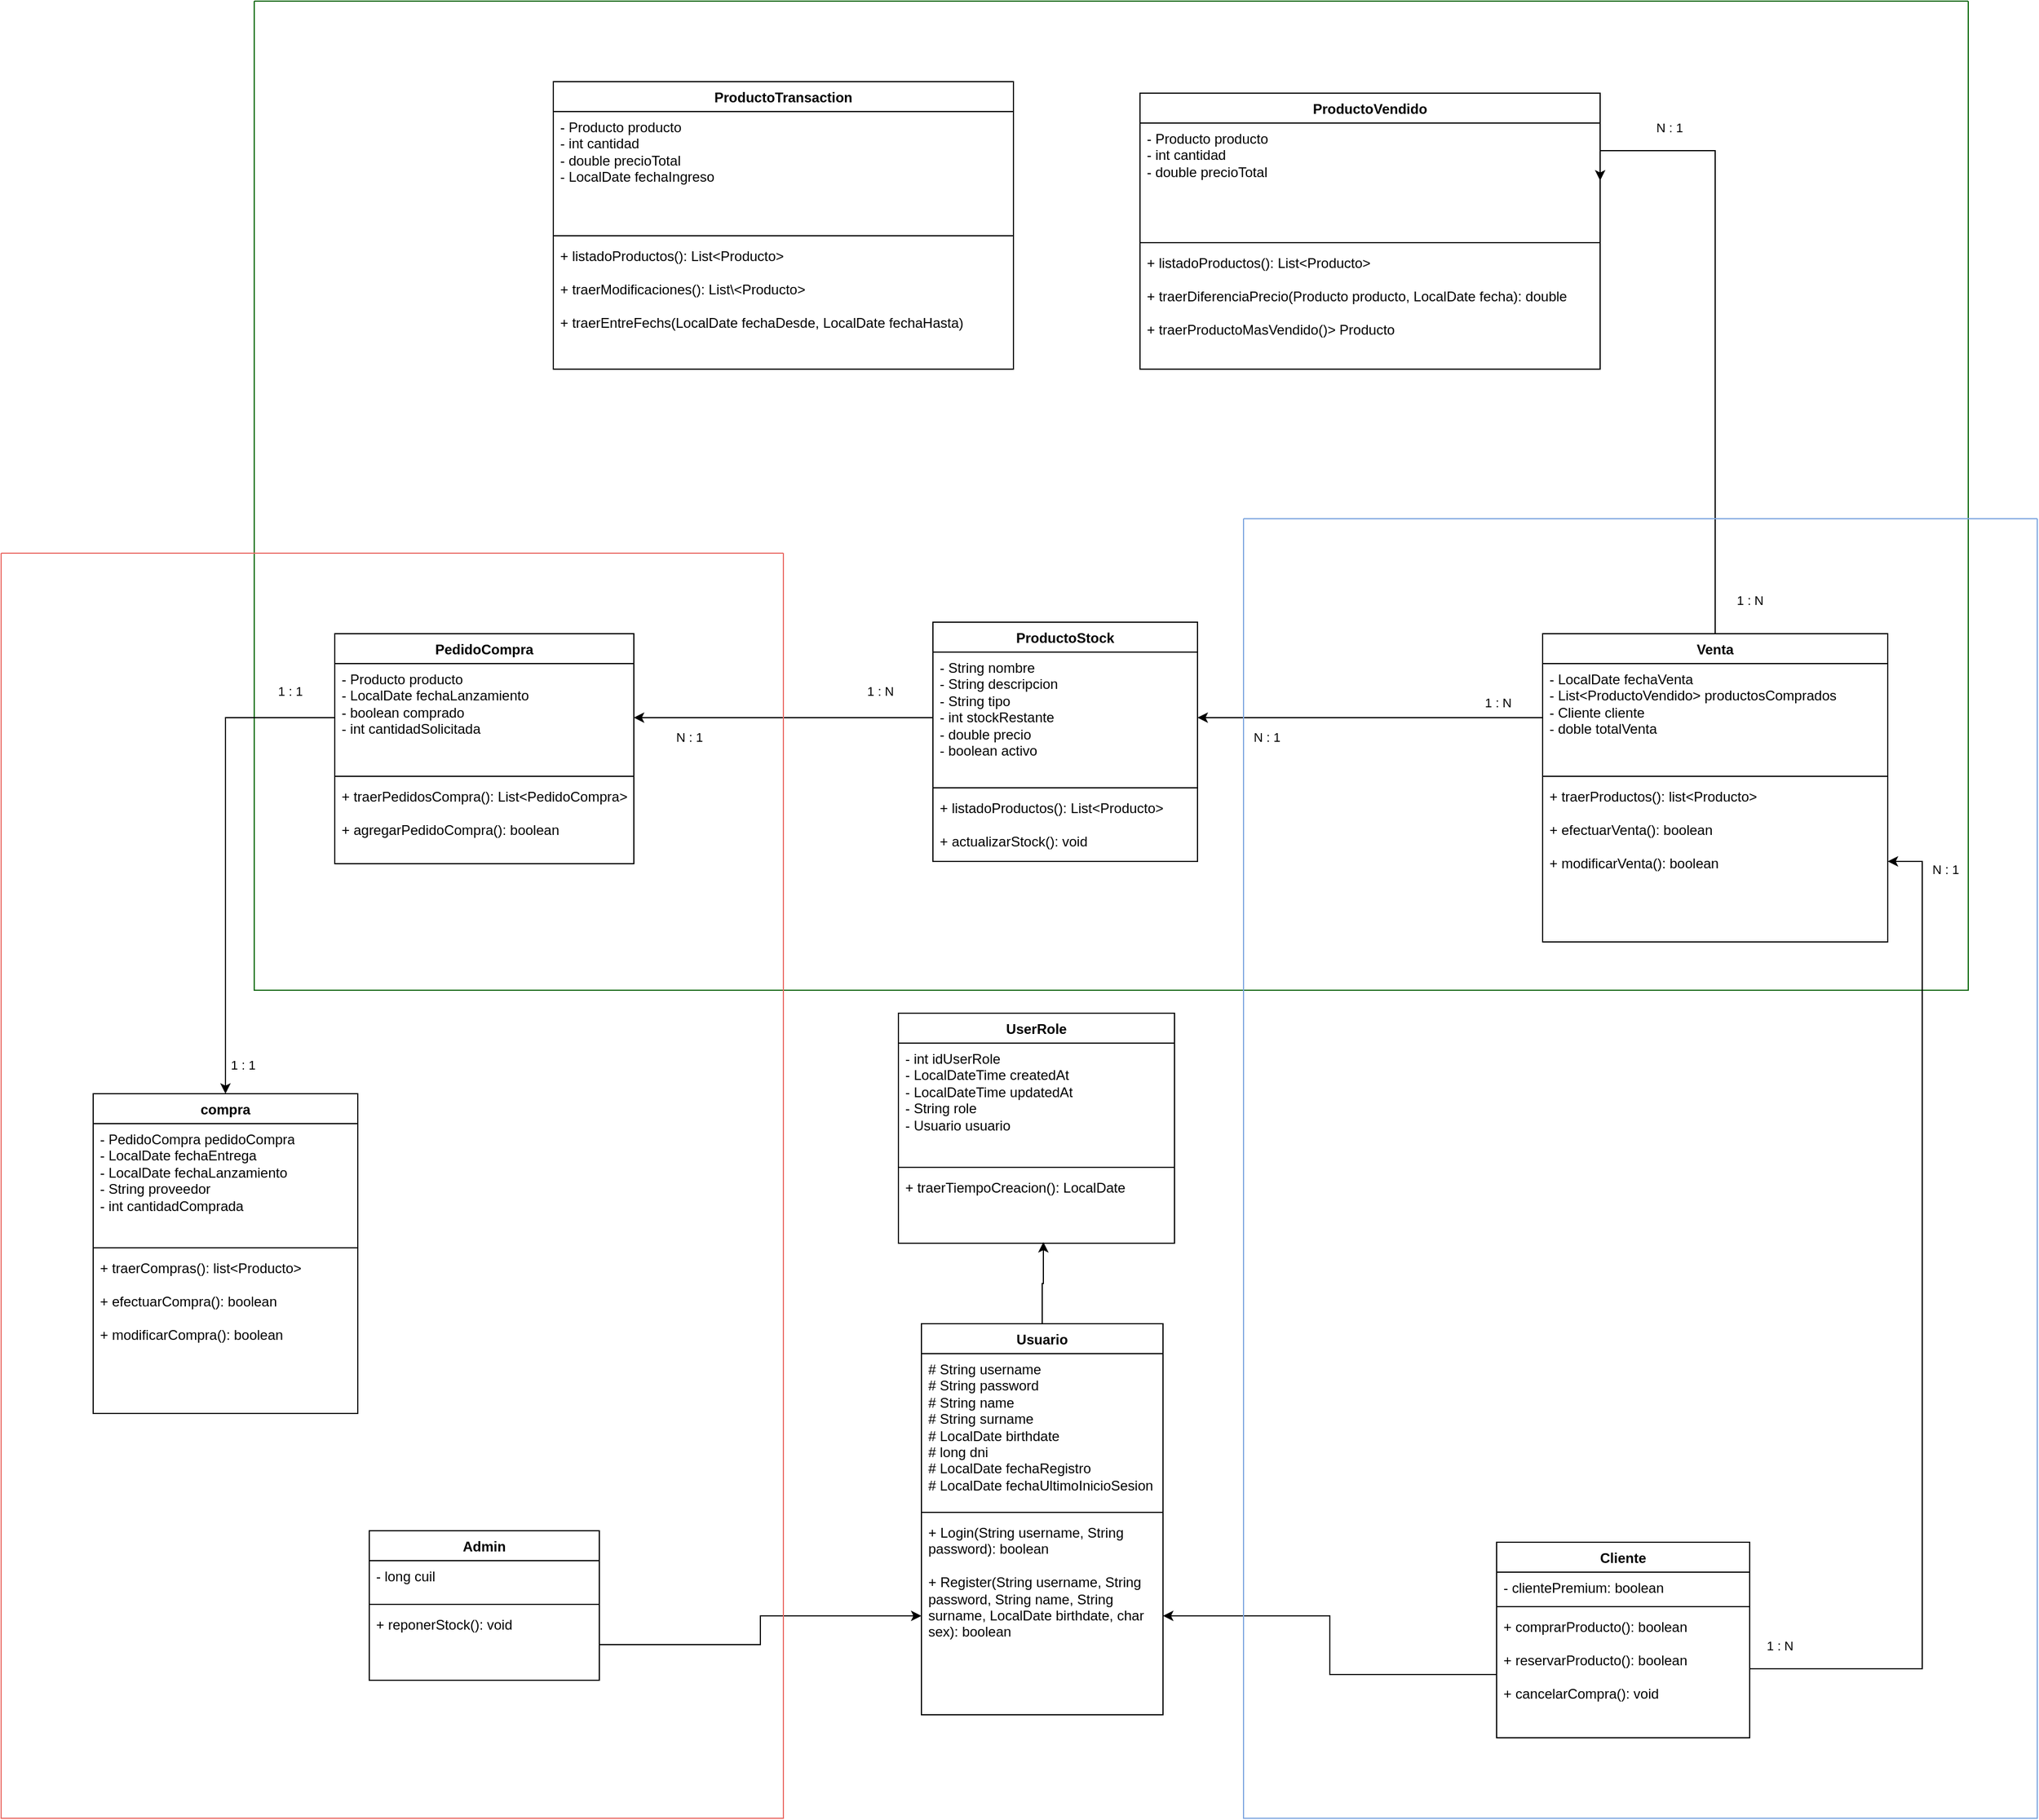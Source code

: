 <mxfile version="24.4.4" type="device">
  <diagram name="Page-1" id="HmrVY4wE8MMxxRCcKY9m">
    <mxGraphModel dx="2524" dy="1864" grid="1" gridSize="10" guides="1" tooltips="1" connect="1" arrows="1" fold="1" page="1" pageScale="1" pageWidth="850" pageHeight="1100" math="0" shadow="0">
      <root>
        <mxCell id="0" />
        <mxCell id="1" parent="0" />
        <mxCell id="le3qtBYaP5UWTjVEZjUy-5" value="" style="swimlane;startSize=0;fillColor=#006600;strokeColor=#006600;" vertex="1" parent="1">
          <mxGeometry x="-320" y="-790" width="1490" height="860" as="geometry">
            <mxRectangle x="60" y="-790" width="50" height="40" as="alternateBounds" />
          </mxGeometry>
        </mxCell>
        <mxCell id="4ks3OBhqP0gUzXqVrc_B-73" value="ProductoTransaction" style="swimlane;fontStyle=1;align=center;verticalAlign=top;childLayout=stackLayout;horizontal=1;startSize=26;horizontalStack=0;resizeParent=1;resizeParentMax=0;resizeLast=0;collapsible=1;marginBottom=0;whiteSpace=wrap;html=1;" parent="le3qtBYaP5UWTjVEZjUy-5" vertex="1">
          <mxGeometry x="260" y="70" width="400" height="250" as="geometry" />
        </mxCell>
        <mxCell id="4ks3OBhqP0gUzXqVrc_B-74" value="- Producto producto&lt;br&gt;&lt;div&gt;- int cantidad&lt;/div&gt;&lt;div&gt;- double precioTotal&lt;/div&gt;&lt;div&gt;- LocalDate fechaIngreso&lt;/div&gt;" style="text;strokeColor=none;fillColor=none;align=left;verticalAlign=top;spacingLeft=4;spacingRight=4;overflow=hidden;rotatable=0;points=[[0,0.5],[1,0.5]];portConstraint=eastwest;whiteSpace=wrap;html=1;" parent="4ks3OBhqP0gUzXqVrc_B-73" vertex="1">
          <mxGeometry y="26" width="400" height="104" as="geometry" />
        </mxCell>
        <mxCell id="4ks3OBhqP0gUzXqVrc_B-75" value="" style="line;strokeWidth=1;fillColor=none;align=left;verticalAlign=middle;spacingTop=-1;spacingLeft=3;spacingRight=3;rotatable=0;labelPosition=right;points=[];portConstraint=eastwest;strokeColor=inherit;" parent="4ks3OBhqP0gUzXqVrc_B-73" vertex="1">
          <mxGeometry y="130" width="400" height="8" as="geometry" />
        </mxCell>
        <mxCell id="4ks3OBhqP0gUzXqVrc_B-76" value="+ listadoProductos(): List&amp;lt;Producto&amp;gt;&lt;div&gt;&lt;br&gt;&lt;div&gt;+ traerModificaciones(): List\&amp;lt;Producto&amp;gt;&lt;/div&gt;&lt;div&gt;&lt;br&gt;&lt;/div&gt;&lt;div&gt;+ traerEntreFechs(LocalDate fechaDesde, LocalDate fechaHasta)&lt;/div&gt;&lt;/div&gt;" style="text;strokeColor=none;fillColor=none;align=left;verticalAlign=top;spacingLeft=4;spacingRight=4;overflow=hidden;rotatable=0;points=[[0,0.5],[1,0.5]];portConstraint=eastwest;whiteSpace=wrap;html=1;" parent="4ks3OBhqP0gUzXqVrc_B-73" vertex="1">
          <mxGeometry y="138" width="400" height="112" as="geometry" />
        </mxCell>
        <mxCell id="4ks3OBhqP0gUzXqVrc_B-68" value="ProductoVendido" style="swimlane;fontStyle=1;align=center;verticalAlign=top;childLayout=stackLayout;horizontal=1;startSize=26;horizontalStack=0;resizeParent=1;resizeParentMax=0;resizeLast=0;collapsible=1;marginBottom=0;whiteSpace=wrap;html=1;" parent="le3qtBYaP5UWTjVEZjUy-5" vertex="1">
          <mxGeometry x="770" y="80" width="400" height="240" as="geometry" />
        </mxCell>
        <mxCell id="4ks3OBhqP0gUzXqVrc_B-69" value="- Producto producto&lt;br&gt;&lt;div&gt;- int cantidad&lt;/div&gt;&lt;div&gt;- double precioTotal&lt;/div&gt;" style="text;strokeColor=none;fillColor=none;align=left;verticalAlign=top;spacingLeft=4;spacingRight=4;overflow=hidden;rotatable=0;points=[[0,0.5],[1,0.5]];portConstraint=eastwest;whiteSpace=wrap;html=1;" parent="4ks3OBhqP0gUzXqVrc_B-68" vertex="1">
          <mxGeometry y="26" width="400" height="100" as="geometry" />
        </mxCell>
        <mxCell id="4ks3OBhqP0gUzXqVrc_B-70" value="" style="line;strokeWidth=1;fillColor=none;align=left;verticalAlign=middle;spacingTop=-1;spacingLeft=3;spacingRight=3;rotatable=0;labelPosition=right;points=[];portConstraint=eastwest;strokeColor=inherit;" parent="4ks3OBhqP0gUzXqVrc_B-68" vertex="1">
          <mxGeometry y="126" width="400" height="8" as="geometry" />
        </mxCell>
        <mxCell id="4ks3OBhqP0gUzXqVrc_B-71" value="+ listadoProductos(): List&amp;lt;Producto&amp;gt;&lt;div&gt;&lt;br&gt;&lt;/div&gt;&lt;div&gt;+ traerDiferenciaPrecio(Producto producto, LocalDate fecha): double&lt;/div&gt;&lt;div&gt;&lt;br&gt;&lt;/div&gt;&lt;div&gt;+ traerProductoMasVendido()&amp;gt; Producto&lt;/div&gt;" style="text;strokeColor=none;fillColor=none;align=left;verticalAlign=top;spacingLeft=4;spacingRight=4;overflow=hidden;rotatable=0;points=[[0,0.5],[1,0.5]];portConstraint=eastwest;whiteSpace=wrap;html=1;" parent="4ks3OBhqP0gUzXqVrc_B-68" vertex="1">
          <mxGeometry y="134" width="400" height="106" as="geometry" />
        </mxCell>
        <mxCell id="4ks3OBhqP0gUzXqVrc_B-1" value="ProductoStock" style="swimlane;fontStyle=1;align=center;verticalAlign=top;childLayout=stackLayout;horizontal=1;startSize=26;horizontalStack=0;resizeParent=1;resizeParentMax=0;resizeLast=0;collapsible=1;marginBottom=0;whiteSpace=wrap;html=1;" parent="1" vertex="1">
          <mxGeometry x="270" y="-250" width="230" height="208" as="geometry" />
        </mxCell>
        <mxCell id="4ks3OBhqP0gUzXqVrc_B-2" value="- String nombre&lt;div&gt;- String descripcion&lt;/div&gt;&lt;div&gt;- String tipo&lt;/div&gt;&lt;div&gt;- int stockRestante&lt;/div&gt;&lt;div&gt;- double precio&lt;/div&gt;&lt;div&gt;- boolean activo&lt;/div&gt;" style="text;strokeColor=none;fillColor=none;align=left;verticalAlign=top;spacingLeft=4;spacingRight=4;overflow=hidden;rotatable=0;points=[[0,0.5],[1,0.5]];portConstraint=eastwest;whiteSpace=wrap;html=1;" parent="4ks3OBhqP0gUzXqVrc_B-1" vertex="1">
          <mxGeometry y="26" width="230" height="114" as="geometry" />
        </mxCell>
        <mxCell id="4ks3OBhqP0gUzXqVrc_B-3" value="" style="line;strokeWidth=1;fillColor=none;align=left;verticalAlign=middle;spacingTop=-1;spacingLeft=3;spacingRight=3;rotatable=0;labelPosition=right;points=[];portConstraint=eastwest;strokeColor=inherit;" parent="4ks3OBhqP0gUzXqVrc_B-1" vertex="1">
          <mxGeometry y="140" width="230" height="8" as="geometry" />
        </mxCell>
        <mxCell id="4ks3OBhqP0gUzXqVrc_B-4" value="+ listadoProductos(): List&amp;lt;Producto&amp;gt;&lt;div&gt;&lt;br&gt;&lt;/div&gt;&lt;div&gt;+ actualizarStock(): void&amp;nbsp;&lt;/div&gt;" style="text;strokeColor=none;fillColor=none;align=left;verticalAlign=top;spacingLeft=4;spacingRight=4;overflow=hidden;rotatable=0;points=[[0,0.5],[1,0.5]];portConstraint=eastwest;whiteSpace=wrap;html=1;" parent="4ks3OBhqP0gUzXqVrc_B-1" vertex="1">
          <mxGeometry y="148" width="230" height="60" as="geometry" />
        </mxCell>
        <mxCell id="4ks3OBhqP0gUzXqVrc_B-5" value="Usuario" style="swimlane;fontStyle=1;align=center;verticalAlign=top;childLayout=stackLayout;horizontal=1;startSize=26;horizontalStack=0;resizeParent=1;resizeParentMax=0;resizeLast=0;collapsible=1;marginBottom=0;whiteSpace=wrap;html=1;" parent="1" vertex="1">
          <mxGeometry x="260" y="360" width="210" height="340" as="geometry" />
        </mxCell>
        <mxCell id="4ks3OBhqP0gUzXqVrc_B-6" value="&lt;div&gt;# String username&lt;/div&gt;&lt;div&gt;# String password&lt;/div&gt;# String name&lt;div&gt;# String surname&lt;/div&gt;&lt;div&gt;# LocalDate birthdate&lt;/div&gt;&lt;div&gt;# long dni&lt;/div&gt;&lt;div&gt;# LocalDate fechaRegistro&lt;/div&gt;&lt;div&gt;# LocalDate fechaUltimoInicioSesion&lt;/div&gt;" style="text;strokeColor=none;fillColor=none;align=left;verticalAlign=top;spacingLeft=4;spacingRight=4;overflow=hidden;rotatable=0;points=[[0,0.5],[1,0.5]];portConstraint=eastwest;whiteSpace=wrap;html=1;" parent="4ks3OBhqP0gUzXqVrc_B-5" vertex="1">
          <mxGeometry y="26" width="210" height="134" as="geometry" />
        </mxCell>
        <mxCell id="4ks3OBhqP0gUzXqVrc_B-7" value="" style="line;strokeWidth=1;fillColor=none;align=left;verticalAlign=middle;spacingTop=-1;spacingLeft=3;spacingRight=3;rotatable=0;labelPosition=right;points=[];portConstraint=eastwest;strokeColor=inherit;" parent="4ks3OBhqP0gUzXqVrc_B-5" vertex="1">
          <mxGeometry y="160" width="210" height="8" as="geometry" />
        </mxCell>
        <mxCell id="4ks3OBhqP0gUzXqVrc_B-8" value="+ Login(String username, String password): boolean&lt;div&gt;&lt;br&gt;&lt;/div&gt;&lt;div&gt;+ Register(String username, String password, String name, String surname, LocalDate birthdate, char sex): boolean&lt;/div&gt;" style="text;strokeColor=none;fillColor=none;align=left;verticalAlign=top;spacingLeft=4;spacingRight=4;overflow=hidden;rotatable=0;points=[[0,0.5],[1,0.5]];portConstraint=eastwest;whiteSpace=wrap;html=1;" parent="4ks3OBhqP0gUzXqVrc_B-5" vertex="1">
          <mxGeometry y="168" width="210" height="172" as="geometry" />
        </mxCell>
        <mxCell id="4ks3OBhqP0gUzXqVrc_B-9" value="Admin" style="swimlane;fontStyle=1;align=center;verticalAlign=top;childLayout=stackLayout;horizontal=1;startSize=26;horizontalStack=0;resizeParent=1;resizeParentMax=0;resizeLast=0;collapsible=1;marginBottom=0;whiteSpace=wrap;html=1;" parent="1" vertex="1">
          <mxGeometry x="-220" y="540" width="200" height="130" as="geometry" />
        </mxCell>
        <mxCell id="4ks3OBhqP0gUzXqVrc_B-10" value="- long cuil&lt;div&gt;&lt;br&gt;&lt;/div&gt;" style="text;strokeColor=none;fillColor=none;align=left;verticalAlign=top;spacingLeft=4;spacingRight=4;overflow=hidden;rotatable=0;points=[[0,0.5],[1,0.5]];portConstraint=eastwest;whiteSpace=wrap;html=1;" parent="4ks3OBhqP0gUzXqVrc_B-9" vertex="1">
          <mxGeometry y="26" width="200" height="34" as="geometry" />
        </mxCell>
        <mxCell id="4ks3OBhqP0gUzXqVrc_B-11" value="" style="line;strokeWidth=1;fillColor=none;align=left;verticalAlign=middle;spacingTop=-1;spacingLeft=3;spacingRight=3;rotatable=0;labelPosition=right;points=[];portConstraint=eastwest;strokeColor=inherit;" parent="4ks3OBhqP0gUzXqVrc_B-9" vertex="1">
          <mxGeometry y="60" width="200" height="8" as="geometry" />
        </mxCell>
        <mxCell id="4ks3OBhqP0gUzXqVrc_B-12" value="+ reponerStock(): void" style="text;strokeColor=none;fillColor=none;align=left;verticalAlign=top;spacingLeft=4;spacingRight=4;overflow=hidden;rotatable=0;points=[[0,0.5],[1,0.5]];portConstraint=eastwest;whiteSpace=wrap;html=1;" parent="4ks3OBhqP0gUzXqVrc_B-9" vertex="1">
          <mxGeometry y="68" width="200" height="62" as="geometry" />
        </mxCell>
        <mxCell id="4ks3OBhqP0gUzXqVrc_B-72" style="edgeStyle=orthogonalEdgeStyle;rounded=0;orthogonalLoop=1;jettySize=auto;html=1;entryX=1;entryY=0.5;entryDx=0;entryDy=0;" parent="1" source="4ks3OBhqP0gUzXqVrc_B-13" target="4ks3OBhqP0gUzXqVrc_B-69" edge="1">
          <mxGeometry relative="1" as="geometry">
            <Array as="points">
              <mxPoint x="950" y="-660" />
            </Array>
          </mxGeometry>
        </mxCell>
        <mxCell id="3j0SpUIFb6tVLX67KvGO-5" value="1 : N" style="edgeLabel;html=1;align=center;verticalAlign=middle;resizable=0;points=[];" parent="4ks3OBhqP0gUzXqVrc_B-72" vertex="1" connectable="0">
          <mxGeometry x="-0.701" y="-1" relative="1" as="geometry">
            <mxPoint x="29" y="52" as="offset" />
          </mxGeometry>
        </mxCell>
        <mxCell id="3j0SpUIFb6tVLX67KvGO-6" value="N : 1" style="edgeLabel;html=1;align=center;verticalAlign=middle;resizable=0;points=[];" parent="4ks3OBhqP0gUzXqVrc_B-72" vertex="1" connectable="0">
          <mxGeometry x="0.565" y="3" relative="1" as="geometry">
            <mxPoint x="-33" y="-23" as="offset" />
          </mxGeometry>
        </mxCell>
        <mxCell id="4ks3OBhqP0gUzXqVrc_B-13" value="Venta" style="swimlane;fontStyle=1;align=center;verticalAlign=top;childLayout=stackLayout;horizontal=1;startSize=26;horizontalStack=0;resizeParent=1;resizeParentMax=0;resizeLast=0;collapsible=1;marginBottom=0;whiteSpace=wrap;html=1;" parent="1" vertex="1">
          <mxGeometry x="800" y="-240" width="300" height="268" as="geometry" />
        </mxCell>
        <mxCell id="4ks3OBhqP0gUzXqVrc_B-14" value="- LocalDate fechaVenta&lt;div&gt;- List&amp;lt;ProductoVendido&amp;gt; productosComprados&lt;/div&gt;&lt;div&gt;- Cliente cliente&lt;/div&gt;&lt;div&gt;- doble totalVenta&lt;/div&gt;&lt;div&gt;&lt;br&gt;&lt;/div&gt;" style="text;strokeColor=none;fillColor=none;align=left;verticalAlign=top;spacingLeft=4;spacingRight=4;overflow=hidden;rotatable=0;points=[[0,0.5],[1,0.5]];portConstraint=eastwest;whiteSpace=wrap;html=1;" parent="4ks3OBhqP0gUzXqVrc_B-13" vertex="1">
          <mxGeometry y="26" width="300" height="94" as="geometry" />
        </mxCell>
        <mxCell id="4ks3OBhqP0gUzXqVrc_B-15" value="" style="line;strokeWidth=1;fillColor=none;align=left;verticalAlign=middle;spacingTop=-1;spacingLeft=3;spacingRight=3;rotatable=0;labelPosition=right;points=[];portConstraint=eastwest;strokeColor=inherit;" parent="4ks3OBhqP0gUzXqVrc_B-13" vertex="1">
          <mxGeometry y="120" width="300" height="8" as="geometry" />
        </mxCell>
        <mxCell id="4ks3OBhqP0gUzXqVrc_B-16" value="+ traerProductos(): list&amp;lt;Producto&amp;gt;&lt;div&gt;&lt;br&gt;&lt;/div&gt;&lt;div&gt;+ efectuarVenta(): boolean&lt;/div&gt;&lt;div&gt;&lt;br&gt;&lt;/div&gt;&lt;div&gt;+ modificarVenta(): boolean&lt;/div&gt;" style="text;strokeColor=none;fillColor=none;align=left;verticalAlign=top;spacingLeft=4;spacingRight=4;overflow=hidden;rotatable=0;points=[[0,0.5],[1,0.5]];portConstraint=eastwest;whiteSpace=wrap;html=1;" parent="4ks3OBhqP0gUzXqVrc_B-13" vertex="1">
          <mxGeometry y="128" width="300" height="140" as="geometry" />
        </mxCell>
        <mxCell id="4ks3OBhqP0gUzXqVrc_B-25" value="Cliente" style="swimlane;fontStyle=1;align=center;verticalAlign=top;childLayout=stackLayout;horizontal=1;startSize=26;horizontalStack=0;resizeParent=1;resizeParentMax=0;resizeLast=0;collapsible=1;marginBottom=0;whiteSpace=wrap;html=1;" parent="1" vertex="1">
          <mxGeometry x="760" y="550" width="220" height="170" as="geometry" />
        </mxCell>
        <mxCell id="4ks3OBhqP0gUzXqVrc_B-26" value="- clientePremium: boolean" style="text;strokeColor=none;fillColor=none;align=left;verticalAlign=top;spacingLeft=4;spacingRight=4;overflow=hidden;rotatable=0;points=[[0,0.5],[1,0.5]];portConstraint=eastwest;whiteSpace=wrap;html=1;" parent="4ks3OBhqP0gUzXqVrc_B-25" vertex="1">
          <mxGeometry y="26" width="220" height="26" as="geometry" />
        </mxCell>
        <mxCell id="4ks3OBhqP0gUzXqVrc_B-27" value="" style="line;strokeWidth=1;fillColor=none;align=left;verticalAlign=middle;spacingTop=-1;spacingLeft=3;spacingRight=3;rotatable=0;labelPosition=right;points=[];portConstraint=eastwest;strokeColor=inherit;" parent="4ks3OBhqP0gUzXqVrc_B-25" vertex="1">
          <mxGeometry y="52" width="220" height="8" as="geometry" />
        </mxCell>
        <mxCell id="4ks3OBhqP0gUzXqVrc_B-28" value="+ comprarProducto(): boolean&lt;div&gt;&lt;br&gt;&lt;div&gt;+ reservarProducto(): boolean&lt;/div&gt;&lt;/div&gt;&lt;div&gt;&lt;br&gt;&lt;/div&gt;&lt;div&gt;+ cancelarCompra(): void&lt;/div&gt;" style="text;strokeColor=none;fillColor=none;align=left;verticalAlign=top;spacingLeft=4;spacingRight=4;overflow=hidden;rotatable=0;points=[[0,0.5],[1,0.5]];portConstraint=eastwest;whiteSpace=wrap;html=1;" parent="4ks3OBhqP0gUzXqVrc_B-25" vertex="1">
          <mxGeometry y="60" width="220" height="110" as="geometry" />
        </mxCell>
        <mxCell id="4ks3OBhqP0gUzXqVrc_B-29" value="PedidoCompra" style="swimlane;fontStyle=1;align=center;verticalAlign=top;childLayout=stackLayout;horizontal=1;startSize=26;horizontalStack=0;resizeParent=1;resizeParentMax=0;resizeLast=0;collapsible=1;marginBottom=0;whiteSpace=wrap;html=1;" parent="1" vertex="1">
          <mxGeometry x="-250" y="-240" width="260" height="200" as="geometry" />
        </mxCell>
        <mxCell id="4ks3OBhqP0gUzXqVrc_B-30" value="&lt;div&gt;- Producto producto&lt;/div&gt;&lt;div&gt;- LocalDate fechaLanzamiento&lt;/div&gt;&lt;div&gt;- boolean comprado&lt;/div&gt;&lt;div&gt;- int cantidadSolicitada&lt;/div&gt;" style="text;strokeColor=none;fillColor=none;align=left;verticalAlign=top;spacingLeft=4;spacingRight=4;overflow=hidden;rotatable=0;points=[[0,0.5],[1,0.5]];portConstraint=eastwest;whiteSpace=wrap;html=1;" parent="4ks3OBhqP0gUzXqVrc_B-29" vertex="1">
          <mxGeometry y="26" width="260" height="94" as="geometry" />
        </mxCell>
        <mxCell id="4ks3OBhqP0gUzXqVrc_B-31" value="" style="line;strokeWidth=1;fillColor=none;align=left;verticalAlign=middle;spacingTop=-1;spacingLeft=3;spacingRight=3;rotatable=0;labelPosition=right;points=[];portConstraint=eastwest;strokeColor=inherit;" parent="4ks3OBhqP0gUzXqVrc_B-29" vertex="1">
          <mxGeometry y="120" width="260" height="8" as="geometry" />
        </mxCell>
        <mxCell id="4ks3OBhqP0gUzXqVrc_B-32" value="&lt;div&gt;+ traerPedidosCompra(): List&amp;lt;PedidoCompra&amp;gt;&lt;/div&gt;&lt;div&gt;&lt;br&gt;&lt;/div&gt;+ agregarPedidoCompra(): boolean" style="text;strokeColor=none;fillColor=none;align=left;verticalAlign=top;spacingLeft=4;spacingRight=4;overflow=hidden;rotatable=0;points=[[0,0.5],[1,0.5]];portConstraint=eastwest;whiteSpace=wrap;html=1;" parent="4ks3OBhqP0gUzXqVrc_B-29" vertex="1">
          <mxGeometry y="128" width="260" height="72" as="geometry" />
        </mxCell>
        <mxCell id="4ks3OBhqP0gUzXqVrc_B-51" value="compra" style="swimlane;fontStyle=1;align=center;verticalAlign=top;childLayout=stackLayout;horizontal=1;startSize=26;horizontalStack=0;resizeParent=1;resizeParentMax=0;resizeLast=0;collapsible=1;marginBottom=0;whiteSpace=wrap;html=1;" parent="1" vertex="1">
          <mxGeometry x="-460" y="160" width="230" height="278" as="geometry" />
        </mxCell>
        <mxCell id="4ks3OBhqP0gUzXqVrc_B-52" value="- PedidoCompra pedidoCompra&lt;div&gt;- LocalDate fechaEntrega&lt;/div&gt;&lt;div&gt;- LocalDate fechaLanzamiento&lt;/div&gt;&lt;div&gt;- String proveedor&lt;/div&gt;&lt;div&gt;- int cantidadComprada&lt;/div&gt;" style="text;strokeColor=none;fillColor=none;align=left;verticalAlign=top;spacingLeft=4;spacingRight=4;overflow=hidden;rotatable=0;points=[[0,0.5],[1,0.5]];portConstraint=eastwest;whiteSpace=wrap;html=1;" parent="4ks3OBhqP0gUzXqVrc_B-51" vertex="1">
          <mxGeometry y="26" width="230" height="104" as="geometry" />
        </mxCell>
        <mxCell id="4ks3OBhqP0gUzXqVrc_B-53" value="" style="line;strokeWidth=1;fillColor=none;align=left;verticalAlign=middle;spacingTop=-1;spacingLeft=3;spacingRight=3;rotatable=0;labelPosition=right;points=[];portConstraint=eastwest;strokeColor=inherit;" parent="4ks3OBhqP0gUzXqVrc_B-51" vertex="1">
          <mxGeometry y="130" width="230" height="8" as="geometry" />
        </mxCell>
        <mxCell id="4ks3OBhqP0gUzXqVrc_B-54" value="+ traerCompras(): list&amp;lt;Producto&amp;gt;&lt;div&gt;&lt;br&gt;&lt;/div&gt;&lt;div&gt;+ efectuarCompra(): boolean&lt;/div&gt;&lt;div&gt;&lt;br&gt;&lt;/div&gt;&lt;div&gt;+ modificarCompra(): boolean&lt;/div&gt;" style="text;strokeColor=none;fillColor=none;align=left;verticalAlign=top;spacingLeft=4;spacingRight=4;overflow=hidden;rotatable=0;points=[[0,0.5],[1,0.5]];portConstraint=eastwest;whiteSpace=wrap;html=1;" parent="4ks3OBhqP0gUzXqVrc_B-51" vertex="1">
          <mxGeometry y="138" width="230" height="140" as="geometry" />
        </mxCell>
        <mxCell id="4ks3OBhqP0gUzXqVrc_B-64" style="edgeStyle=orthogonalEdgeStyle;rounded=0;orthogonalLoop=1;jettySize=auto;html=1;entryX=0.5;entryY=0;entryDx=0;entryDy=0;" parent="1" source="4ks3OBhqP0gUzXqVrc_B-30" target="4ks3OBhqP0gUzXqVrc_B-51" edge="1">
          <mxGeometry relative="1" as="geometry" />
        </mxCell>
        <mxCell id="3j0SpUIFb6tVLX67KvGO-3" value="1 : 1" style="edgeLabel;html=1;align=center;verticalAlign=middle;resizable=0;points=[];" parent="4ks3OBhqP0gUzXqVrc_B-64" vertex="1" connectable="0">
          <mxGeometry x="0.881" y="2" relative="1" as="geometry">
            <mxPoint x="13" as="offset" />
          </mxGeometry>
        </mxCell>
        <mxCell id="3j0SpUIFb6tVLX67KvGO-4" value="1 : 1" style="edgeLabel;html=1;align=center;verticalAlign=middle;resizable=0;points=[];" parent="4ks3OBhqP0gUzXqVrc_B-64" vertex="1" connectable="0">
          <mxGeometry x="-0.742" y="-1" relative="1" as="geometry">
            <mxPoint x="15" y="-22" as="offset" />
          </mxGeometry>
        </mxCell>
        <mxCell id="4ks3OBhqP0gUzXqVrc_B-67" style="edgeStyle=orthogonalEdgeStyle;rounded=0;orthogonalLoop=1;jettySize=auto;html=1;entryX=1;entryY=0.5;entryDx=0;entryDy=0;exitX=1;exitY=0.5;exitDx=0;exitDy=0;" parent="1" source="4ks3OBhqP0gUzXqVrc_B-28" target="4ks3OBhqP0gUzXqVrc_B-16" edge="1">
          <mxGeometry relative="1" as="geometry">
            <mxPoint x="1020" y="680" as="sourcePoint" />
            <Array as="points">
              <mxPoint x="980" y="660" />
              <mxPoint x="1130" y="660" />
              <mxPoint x="1130" y="-42" />
            </Array>
          </mxGeometry>
        </mxCell>
        <mxCell id="3j0SpUIFb6tVLX67KvGO-11" value="1 : N" style="edgeLabel;html=1;align=center;verticalAlign=middle;resizable=0;points=[];" parent="4ks3OBhqP0gUzXqVrc_B-67" vertex="1" connectable="0">
          <mxGeometry x="-0.931" relative="1" as="geometry">
            <mxPoint y="-20" as="offset" />
          </mxGeometry>
        </mxCell>
        <mxCell id="3j0SpUIFb6tVLX67KvGO-12" value="N : 1" style="edgeLabel;html=1;align=center;verticalAlign=middle;resizable=0;points=[];" parent="4ks3OBhqP0gUzXqVrc_B-67" vertex="1" connectable="0">
          <mxGeometry x="0.917" relative="1" as="geometry">
            <mxPoint x="20" as="offset" />
          </mxGeometry>
        </mxCell>
        <mxCell id="4ks3OBhqP0gUzXqVrc_B-82" style="edgeStyle=orthogonalEdgeStyle;rounded=0;orthogonalLoop=1;jettySize=auto;html=1;entryX=1;entryY=0.5;entryDx=0;entryDy=0;" parent="1" source="4ks3OBhqP0gUzXqVrc_B-2" target="4ks3OBhqP0gUzXqVrc_B-30" edge="1">
          <mxGeometry relative="1" as="geometry" />
        </mxCell>
        <mxCell id="3j0SpUIFb6tVLX67KvGO-7" value="1 : N" style="edgeLabel;html=1;align=center;verticalAlign=middle;resizable=0;points=[];" parent="4ks3OBhqP0gUzXqVrc_B-82" vertex="1" connectable="0">
          <mxGeometry x="-0.647" relative="1" as="geometry">
            <mxPoint y="-23" as="offset" />
          </mxGeometry>
        </mxCell>
        <mxCell id="3j0SpUIFb6tVLX67KvGO-8" value="N : 1" style="edgeLabel;html=1;align=center;verticalAlign=middle;resizable=0;points=[];" parent="4ks3OBhqP0gUzXqVrc_B-82" vertex="1" connectable="0">
          <mxGeometry x="0.635" y="1" relative="1" as="geometry">
            <mxPoint y="16" as="offset" />
          </mxGeometry>
        </mxCell>
        <mxCell id="4ks3OBhqP0gUzXqVrc_B-83" style="edgeStyle=orthogonalEdgeStyle;rounded=0;orthogonalLoop=1;jettySize=auto;html=1;entryX=1;entryY=0.5;entryDx=0;entryDy=0;" parent="1" source="4ks3OBhqP0gUzXqVrc_B-14" target="4ks3OBhqP0gUzXqVrc_B-2" edge="1">
          <mxGeometry relative="1" as="geometry" />
        </mxCell>
        <mxCell id="3j0SpUIFb6tVLX67KvGO-9" value="1 : N" style="edgeLabel;html=1;align=center;verticalAlign=middle;resizable=0;points=[];" parent="4ks3OBhqP0gUzXqVrc_B-83" vertex="1" connectable="0">
          <mxGeometry x="-0.736" y="1" relative="1" as="geometry">
            <mxPoint y="-14" as="offset" />
          </mxGeometry>
        </mxCell>
        <mxCell id="3j0SpUIFb6tVLX67KvGO-10" value="N : 1" style="edgeLabel;html=1;align=center;verticalAlign=middle;resizable=0;points=[];" parent="4ks3OBhqP0gUzXqVrc_B-83" vertex="1" connectable="0">
          <mxGeometry x="0.709" y="-4" relative="1" as="geometry">
            <mxPoint x="16" y="21" as="offset" />
          </mxGeometry>
        </mxCell>
        <mxCell id="3j0SpUIFb6tVLX67KvGO-13" value="UserRole" style="swimlane;fontStyle=1;align=center;verticalAlign=top;childLayout=stackLayout;horizontal=1;startSize=26;horizontalStack=0;resizeParent=1;resizeParentMax=0;resizeLast=0;collapsible=1;marginBottom=0;whiteSpace=wrap;html=1;" parent="1" vertex="1">
          <mxGeometry x="240" y="90" width="240" height="200" as="geometry" />
        </mxCell>
        <mxCell id="3j0SpUIFb6tVLX67KvGO-14" value="&lt;div&gt;- int idUserRole&lt;/div&gt;&lt;div&gt;- LocalDateTime createdAt&lt;/div&gt;&lt;div&gt;- LocalDateTime updatedAt&lt;/div&gt;&lt;div&gt;- String role&lt;/div&gt;&lt;div&gt;- Usuario usuario&lt;/div&gt;" style="text;strokeColor=none;fillColor=none;align=left;verticalAlign=top;spacingLeft=4;spacingRight=4;overflow=hidden;rotatable=0;points=[[0,0.5],[1,0.5]];portConstraint=eastwest;whiteSpace=wrap;html=1;" parent="3j0SpUIFb6tVLX67KvGO-13" vertex="1">
          <mxGeometry y="26" width="240" height="104" as="geometry" />
        </mxCell>
        <mxCell id="3j0SpUIFb6tVLX67KvGO-15" value="" style="line;strokeWidth=1;fillColor=none;align=left;verticalAlign=middle;spacingTop=-1;spacingLeft=3;spacingRight=3;rotatable=0;labelPosition=right;points=[];portConstraint=eastwest;strokeColor=inherit;" parent="3j0SpUIFb6tVLX67KvGO-13" vertex="1">
          <mxGeometry y="130" width="240" height="8" as="geometry" />
        </mxCell>
        <mxCell id="3j0SpUIFb6tVLX67KvGO-16" value="+ traerTiempoCreacion(): LocalDate" style="text;strokeColor=none;fillColor=none;align=left;verticalAlign=top;spacingLeft=4;spacingRight=4;overflow=hidden;rotatable=0;points=[[0,0.5],[1,0.5]];portConstraint=eastwest;whiteSpace=wrap;html=1;" parent="3j0SpUIFb6tVLX67KvGO-13" vertex="1">
          <mxGeometry y="138" width="240" height="62" as="geometry" />
        </mxCell>
        <mxCell id="3j0SpUIFb6tVLX67KvGO-18" style="edgeStyle=orthogonalEdgeStyle;rounded=0;orthogonalLoop=1;jettySize=auto;html=1;entryX=0.525;entryY=0.984;entryDx=0;entryDy=0;entryPerimeter=0;" parent="1" source="4ks3OBhqP0gUzXqVrc_B-5" target="3j0SpUIFb6tVLX67KvGO-16" edge="1">
          <mxGeometry relative="1" as="geometry" />
        </mxCell>
        <mxCell id="le3qtBYaP5UWTjVEZjUy-1" style="edgeStyle=orthogonalEdgeStyle;rounded=0;orthogonalLoop=1;jettySize=auto;html=1;" edge="1" parent="1" source="4ks3OBhqP0gUzXqVrc_B-28" target="4ks3OBhqP0gUzXqVrc_B-8">
          <mxGeometry relative="1" as="geometry" />
        </mxCell>
        <mxCell id="le3qtBYaP5UWTjVEZjUy-2" style="edgeStyle=orthogonalEdgeStyle;rounded=0;orthogonalLoop=1;jettySize=auto;html=1;entryX=0;entryY=0.5;entryDx=0;entryDy=0;" edge="1" parent="1" source="4ks3OBhqP0gUzXqVrc_B-12" target="4ks3OBhqP0gUzXqVrc_B-8">
          <mxGeometry relative="1" as="geometry" />
        </mxCell>
        <mxCell id="le3qtBYaP5UWTjVEZjUy-3" value="" style="swimlane;startSize=0;strokeColor=#EA6B66;" vertex="1" parent="1">
          <mxGeometry x="-540" y="-310" width="680" height="1100" as="geometry" />
        </mxCell>
        <mxCell id="le3qtBYaP5UWTjVEZjUy-4" value="" style="swimlane;startSize=0;strokeColor=#7EA6E0;" vertex="1" parent="1">
          <mxGeometry x="540" y="-340" width="690" height="1130" as="geometry" />
        </mxCell>
      </root>
    </mxGraphModel>
  </diagram>
</mxfile>
